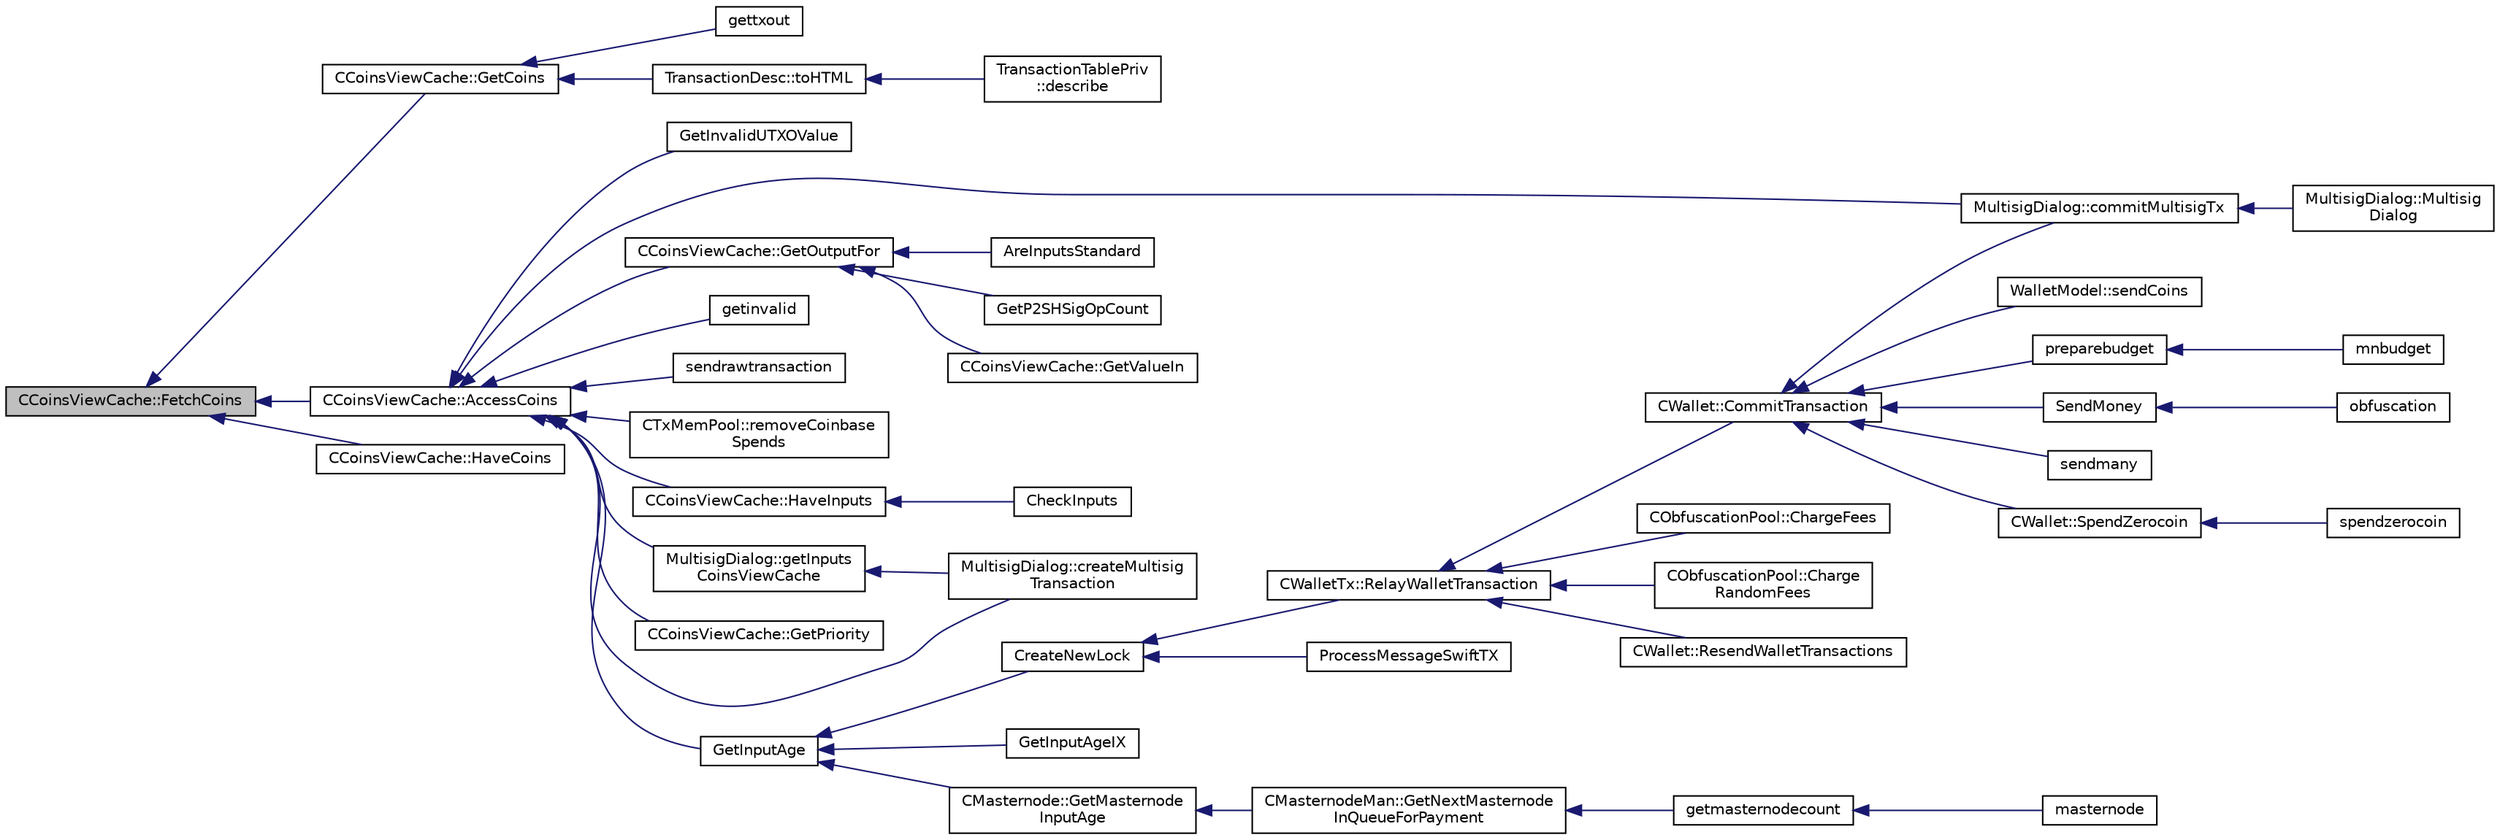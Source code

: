 digraph "CCoinsViewCache::FetchCoins"
{
  edge [fontname="Helvetica",fontsize="10",labelfontname="Helvetica",labelfontsize="10"];
  node [fontname="Helvetica",fontsize="10",shape=record];
  rankdir="LR";
  Node47 [label="CCoinsViewCache::FetchCoins",height=0.2,width=0.4,color="black", fillcolor="grey75", style="filled", fontcolor="black"];
  Node47 -> Node48 [dir="back",color="midnightblue",fontsize="10",style="solid",fontname="Helvetica"];
  Node48 [label="CCoinsViewCache::GetCoins",height=0.2,width=0.4,color="black", fillcolor="white", style="filled",URL="$class_c_coins_view_cache.html#a1b62444593fdb580bfa4bd6fab41fafa",tooltip="Retrieve the CCoins (unspent transaction outputs) for a given txid. "];
  Node48 -> Node49 [dir="back",color="midnightblue",fontsize="10",style="solid",fontname="Helvetica"];
  Node49 [label="TransactionDesc::toHTML",height=0.2,width=0.4,color="black", fillcolor="white", style="filled",URL="$class_transaction_desc.html#ab7c9dbb2048aae121dd9d75df86e64f4"];
  Node49 -> Node50 [dir="back",color="midnightblue",fontsize="10",style="solid",fontname="Helvetica"];
  Node50 [label="TransactionTablePriv\l::describe",height=0.2,width=0.4,color="black", fillcolor="white", style="filled",URL="$class_transaction_table_priv.html#ab08d44e16bf6dd95b5b83959b3013780"];
  Node48 -> Node51 [dir="back",color="midnightblue",fontsize="10",style="solid",fontname="Helvetica"];
  Node51 [label="gettxout",height=0.2,width=0.4,color="black", fillcolor="white", style="filled",URL="$rpcblockchain_8cpp.html#a1982f7877ed6e83102671c67c4ec6450"];
  Node47 -> Node52 [dir="back",color="midnightblue",fontsize="10",style="solid",fontname="Helvetica"];
  Node52 [label="CCoinsViewCache::AccessCoins",height=0.2,width=0.4,color="black", fillcolor="white", style="filled",URL="$class_c_coins_view_cache.html#a8e5341e8b01233949d6170dd4d1fd75d",tooltip="Return a pointer to CCoins in the cache, or NULL if not found. "];
  Node52 -> Node53 [dir="back",color="midnightblue",fontsize="10",style="solid",fontname="Helvetica"];
  Node53 [label="CCoinsViewCache::GetOutputFor",height=0.2,width=0.4,color="black", fillcolor="white", style="filled",URL="$class_c_coins_view_cache.html#a54a0de51586fa92d83cfa321fb8936c5"];
  Node53 -> Node54 [dir="back",color="midnightblue",fontsize="10",style="solid",fontname="Helvetica"];
  Node54 [label="CCoinsViewCache::GetValueIn",height=0.2,width=0.4,color="black", fillcolor="white", style="filled",URL="$class_c_coins_view_cache.html#a1a8cd6069fba96939ffcb1bd36ffb921",tooltip="Amount of divi coming in to a transaction Note that lightweight clients may not know anything besides..."];
  Node53 -> Node55 [dir="back",color="midnightblue",fontsize="10",style="solid",fontname="Helvetica"];
  Node55 [label="AreInputsStandard",height=0.2,width=0.4,color="black", fillcolor="white", style="filled",URL="$main_8h.html#a791e33e18bea9861e449e6ebcfce8890",tooltip="Check transaction inputs, and make sure any pay-to-script-hash transactions are evaluating IsStandard..."];
  Node53 -> Node56 [dir="back",color="midnightblue",fontsize="10",style="solid",fontname="Helvetica"];
  Node56 [label="GetP2SHSigOpCount",height=0.2,width=0.4,color="black", fillcolor="white", style="filled",URL="$main_8h.html#a312fadbeec896d49437733e986f3df04",tooltip="Count ECDSA signature operations in pay-to-script-hash inputs. "];
  Node52 -> Node57 [dir="back",color="midnightblue",fontsize="10",style="solid",fontname="Helvetica"];
  Node57 [label="CCoinsViewCache::HaveInputs",height=0.2,width=0.4,color="black", fillcolor="white", style="filled",URL="$class_c_coins_view_cache.html#a5b1abd71c95dc7be2523b9c28839ec29",tooltip="Check whether all prevouts of the transaction are present in the UTXO set represented by this view..."];
  Node57 -> Node58 [dir="back",color="midnightblue",fontsize="10",style="solid",fontname="Helvetica"];
  Node58 [label="CheckInputs",height=0.2,width=0.4,color="black", fillcolor="white", style="filled",URL="$main_8h.html#aec29d3e8abda6a014ca910e7c73b4df7",tooltip="Check whether all inputs of this transaction are valid (no double spends, scripts & sigs..."];
  Node52 -> Node59 [dir="back",color="midnightblue",fontsize="10",style="solid",fontname="Helvetica"];
  Node59 [label="CCoinsViewCache::GetPriority",height=0.2,width=0.4,color="black", fillcolor="white", style="filled",URL="$class_c_coins_view_cache.html#a111d5a94709eaccd57bafe6ab1d938af",tooltip="Return priority of tx at height nHeight. "];
  Node52 -> Node60 [dir="back",color="midnightblue",fontsize="10",style="solid",fontname="Helvetica"];
  Node60 [label="GetInputAge",height=0.2,width=0.4,color="black", fillcolor="white", style="filled",URL="$main_8h.html#ae137d76bbcaf8d65fab905889b504e26"];
  Node60 -> Node61 [dir="back",color="midnightblue",fontsize="10",style="solid",fontname="Helvetica"];
  Node61 [label="GetInputAgeIX",height=0.2,width=0.4,color="black", fillcolor="white", style="filled",URL="$main_8h.html#a5c7b9ac7929375148311307df7e446d0"];
  Node60 -> Node62 [dir="back",color="midnightblue",fontsize="10",style="solid",fontname="Helvetica"];
  Node62 [label="CMasternode::GetMasternode\lInputAge",height=0.2,width=0.4,color="black", fillcolor="white", style="filled",URL="$class_c_masternode.html#abc43d7a984d888b6dbc59a667a2fbc17"];
  Node62 -> Node63 [dir="back",color="midnightblue",fontsize="10",style="solid",fontname="Helvetica"];
  Node63 [label="CMasternodeMan::GetNextMasternode\lInQueueForPayment",height=0.2,width=0.4,color="black", fillcolor="white", style="filled",URL="$class_c_masternode_man.html#af90f3376d7f264536207b08e2fc395d8",tooltip="Find an entry in the masternode list that is next to be paid. "];
  Node63 -> Node64 [dir="back",color="midnightblue",fontsize="10",style="solid",fontname="Helvetica"];
  Node64 [label="getmasternodecount",height=0.2,width=0.4,color="black", fillcolor="white", style="filled",URL="$rpcmasternode_8cpp.html#af5cafe7e6498c3c5629dfc95bbf8d6cd"];
  Node64 -> Node65 [dir="back",color="midnightblue",fontsize="10",style="solid",fontname="Helvetica"];
  Node65 [label="masternode",height=0.2,width=0.4,color="black", fillcolor="white", style="filled",URL="$rpcmasternode_8cpp.html#a30609e443aeb47c29ed0878d16b1b5e1"];
  Node60 -> Node66 [dir="back",color="midnightblue",fontsize="10",style="solid",fontname="Helvetica"];
  Node66 [label="CreateNewLock",height=0.2,width=0.4,color="black", fillcolor="white", style="filled",URL="$swifttx_8h.html#a3774b6dae3dfa0a6c85e3604e742150c"];
  Node66 -> Node67 [dir="back",color="midnightblue",fontsize="10",style="solid",fontname="Helvetica"];
  Node67 [label="ProcessMessageSwiftTX",height=0.2,width=0.4,color="black", fillcolor="white", style="filled",URL="$swifttx_8h.html#a155e5c12fe35b2b4129c46ba9b66b06f"];
  Node66 -> Node68 [dir="back",color="midnightblue",fontsize="10",style="solid",fontname="Helvetica"];
  Node68 [label="CWalletTx::RelayWalletTransaction",height=0.2,width=0.4,color="black", fillcolor="white", style="filled",URL="$group__map_wallet.html#ga1eac2a5eea87ed88b73777bea5c733b6"];
  Node68 -> Node69 [dir="back",color="midnightblue",fontsize="10",style="solid",fontname="Helvetica"];
  Node69 [label="CObfuscationPool::ChargeFees",height=0.2,width=0.4,color="black", fillcolor="white", style="filled",URL="$class_c_obfuscation_pool.html#a683c9cff6eb710592b4cf81f3076fe25",tooltip="Charge fees to bad actors (Charge clients a fee if they&#39;re abusive) "];
  Node68 -> Node70 [dir="back",color="midnightblue",fontsize="10",style="solid",fontname="Helvetica"];
  Node70 [label="CObfuscationPool::Charge\lRandomFees",height=0.2,width=0.4,color="black", fillcolor="white", style="filled",URL="$class_c_obfuscation_pool.html#a5853e64dcd6b6125ba9e52688eee29a3",tooltip="Rarely charge fees to pay miners. "];
  Node68 -> Node71 [dir="back",color="midnightblue",fontsize="10",style="solid",fontname="Helvetica"];
  Node71 [label="CWallet::ResendWalletTransactions",height=0.2,width=0.4,color="black", fillcolor="white", style="filled",URL="$group__map_wallet.html#gaef8d6e5b4701ca3a64486c4232acc3fa"];
  Node68 -> Node72 [dir="back",color="midnightblue",fontsize="10",style="solid",fontname="Helvetica"];
  Node72 [label="CWallet::CommitTransaction",height=0.2,width=0.4,color="black", fillcolor="white", style="filled",URL="$group___actions.html#gaa13fbeaebd271f910a54cc5b82d73fde",tooltip="Call after CreateTransaction unless you want to abort. "];
  Node72 -> Node73 [dir="back",color="midnightblue",fontsize="10",style="solid",fontname="Helvetica"];
  Node73 [label="MultisigDialog::commitMultisigTx",height=0.2,width=0.4,color="black", fillcolor="white", style="filled",URL="$class_multisig_dialog.html#a4b8f46adc64493a801bffb464b7c09ea"];
  Node73 -> Node74 [dir="back",color="midnightblue",fontsize="10",style="solid",fontname="Helvetica"];
  Node74 [label="MultisigDialog::Multisig\lDialog",height=0.2,width=0.4,color="black", fillcolor="white", style="filled",URL="$class_multisig_dialog.html#af8ff2a9f6dc05a9468d955cb428c6474"];
  Node72 -> Node75 [dir="back",color="midnightblue",fontsize="10",style="solid",fontname="Helvetica"];
  Node75 [label="WalletModel::sendCoins",height=0.2,width=0.4,color="black", fillcolor="white", style="filled",URL="$class_wallet_model.html#a53443aca544c824550f21e5f87e4ec39"];
  Node72 -> Node76 [dir="back",color="midnightblue",fontsize="10",style="solid",fontname="Helvetica"];
  Node76 [label="preparebudget",height=0.2,width=0.4,color="black", fillcolor="white", style="filled",URL="$rpcmasternode-budget_8cpp.html#a8c07f1b00f74d9d2227428a552679b8c"];
  Node76 -> Node77 [dir="back",color="midnightblue",fontsize="10",style="solid",fontname="Helvetica"];
  Node77 [label="mnbudget",height=0.2,width=0.4,color="black", fillcolor="white", style="filled",URL="$rpcmasternode-budget_8cpp.html#aeabbf924be4d2ce4bedb28a394e1fc6b"];
  Node72 -> Node78 [dir="back",color="midnightblue",fontsize="10",style="solid",fontname="Helvetica"];
  Node78 [label="SendMoney",height=0.2,width=0.4,color="black", fillcolor="white", style="filled",URL="$rpcmasternode_8cpp.html#a49669702f73a24c1d1dc5a08d7c0785f"];
  Node78 -> Node79 [dir="back",color="midnightblue",fontsize="10",style="solid",fontname="Helvetica"];
  Node79 [label="obfuscation",height=0.2,width=0.4,color="black", fillcolor="white", style="filled",URL="$rpcmasternode_8cpp.html#a6cdbacc257b42445f0c6122a061af2ca"];
  Node72 -> Node80 [dir="back",color="midnightblue",fontsize="10",style="solid",fontname="Helvetica"];
  Node80 [label="sendmany",height=0.2,width=0.4,color="black", fillcolor="white", style="filled",URL="$rpcwallet_8cpp.html#adeb5f23f20fb4e589dab23cadf75c92d"];
  Node72 -> Node81 [dir="back",color="midnightblue",fontsize="10",style="solid",fontname="Helvetica"];
  Node81 [label="CWallet::SpendZerocoin",height=0.2,width=0.4,color="black", fillcolor="white", style="filled",URL="$class_c_wallet.html#aedd0ae4e683ee642272e170b7afd33fe"];
  Node81 -> Node82 [dir="back",color="midnightblue",fontsize="10",style="solid",fontname="Helvetica"];
  Node82 [label="spendzerocoin",height=0.2,width=0.4,color="black", fillcolor="white", style="filled",URL="$rpcwallet_8cpp.html#adea64c692ec279a1a3a2c9143f264955"];
  Node52 -> Node83 [dir="back",color="midnightblue",fontsize="10",style="solid",fontname="Helvetica"];
  Node83 [label="GetInvalidUTXOValue",height=0.2,width=0.4,color="black", fillcolor="white", style="filled",URL="$main_8cpp.html#ae2e4bc62098091c440c683679309d27e"];
  Node52 -> Node84 [dir="back",color="midnightblue",fontsize="10",style="solid",fontname="Helvetica"];
  Node84 [label="MultisigDialog::createMultisig\lTransaction",height=0.2,width=0.4,color="black", fillcolor="white", style="filled",URL="$class_multisig_dialog.html#aef15617d396337a9ebdd9516f825ac4a"];
  Node52 -> Node85 [dir="back",color="midnightblue",fontsize="10",style="solid",fontname="Helvetica"];
  Node85 [label="MultisigDialog::getInputs\lCoinsViewCache",height=0.2,width=0.4,color="black", fillcolor="white", style="filled",URL="$class_multisig_dialog.html#a5d4d879731c8b423401a9b1724a20eab"];
  Node85 -> Node84 [dir="back",color="midnightblue",fontsize="10",style="solid",fontname="Helvetica"];
  Node52 -> Node73 [dir="back",color="midnightblue",fontsize="10",style="solid",fontname="Helvetica"];
  Node52 -> Node86 [dir="back",color="midnightblue",fontsize="10",style="solid",fontname="Helvetica"];
  Node86 [label="getinvalid",height=0.2,width=0.4,color="black", fillcolor="white", style="filled",URL="$rpcblockchain_8cpp.html#a1a8c56576372cf3e61515c4b7b55e60f"];
  Node52 -> Node87 [dir="back",color="midnightblue",fontsize="10",style="solid",fontname="Helvetica"];
  Node87 [label="sendrawtransaction",height=0.2,width=0.4,color="black", fillcolor="white", style="filled",URL="$rpcrawtransaction_8cpp.html#ad5aad44f890060f42efb49acf349511e"];
  Node52 -> Node88 [dir="back",color="midnightblue",fontsize="10",style="solid",fontname="Helvetica"];
  Node88 [label="CTxMemPool::removeCoinbase\lSpends",height=0.2,width=0.4,color="black", fillcolor="white", style="filled",URL="$class_c_tx_mem_pool.html#a6d1292640d0b6028bd5c602a6a50a983"];
  Node47 -> Node89 [dir="back",color="midnightblue",fontsize="10",style="solid",fontname="Helvetica"];
  Node89 [label="CCoinsViewCache::HaveCoins",height=0.2,width=0.4,color="black", fillcolor="white", style="filled",URL="$class_c_coins_view_cache.html#aa8f0c55b6fc207d2188948a565125ab7",tooltip="Just check whether we have data for a given txid. "];
}
